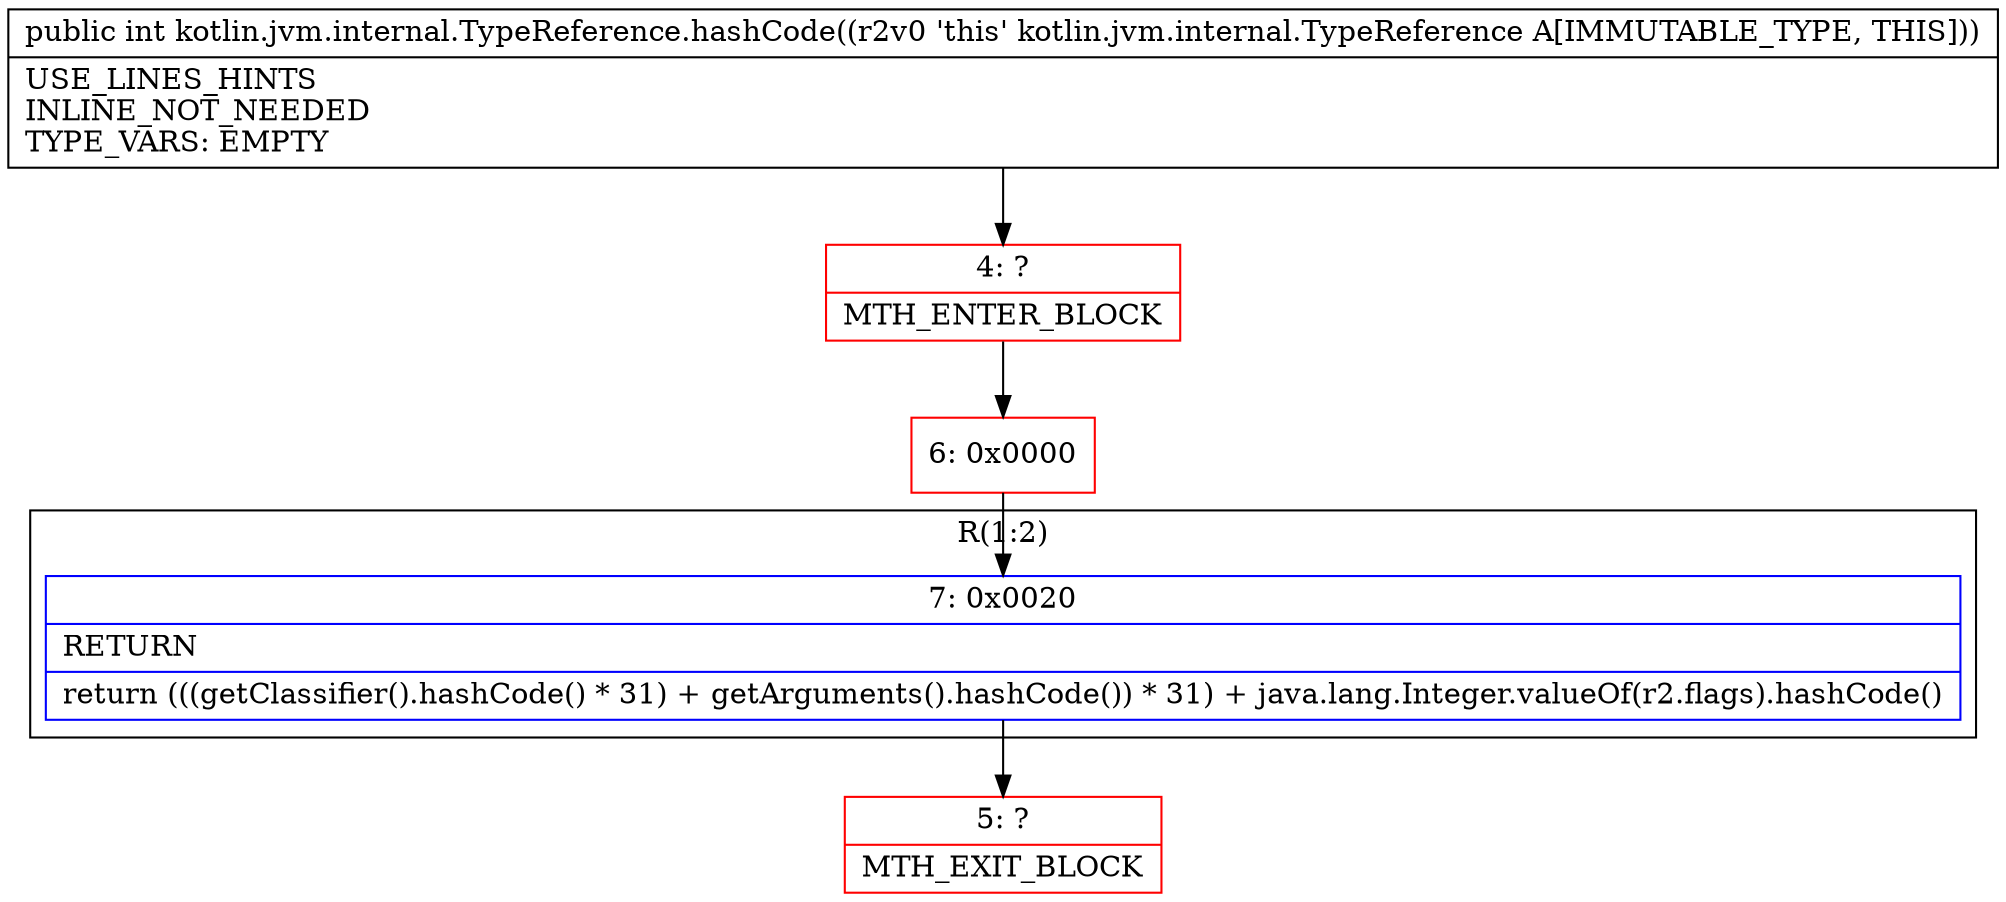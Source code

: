 digraph "CFG forkotlin.jvm.internal.TypeReference.hashCode()I" {
subgraph cluster_Region_636547604 {
label = "R(1:2)";
node [shape=record,color=blue];
Node_7 [shape=record,label="{7\:\ 0x0020|RETURN\l|return (((getClassifier().hashCode() * 31) + getArguments().hashCode()) * 31) + java.lang.Integer.valueOf(r2.flags).hashCode()\l}"];
}
Node_4 [shape=record,color=red,label="{4\:\ ?|MTH_ENTER_BLOCK\l}"];
Node_6 [shape=record,color=red,label="{6\:\ 0x0000}"];
Node_5 [shape=record,color=red,label="{5\:\ ?|MTH_EXIT_BLOCK\l}"];
MethodNode[shape=record,label="{public int kotlin.jvm.internal.TypeReference.hashCode((r2v0 'this' kotlin.jvm.internal.TypeReference A[IMMUTABLE_TYPE, THIS]))  | USE_LINES_HINTS\lINLINE_NOT_NEEDED\lTYPE_VARS: EMPTY\l}"];
MethodNode -> Node_4;Node_7 -> Node_5;
Node_4 -> Node_6;
Node_6 -> Node_7;
}

